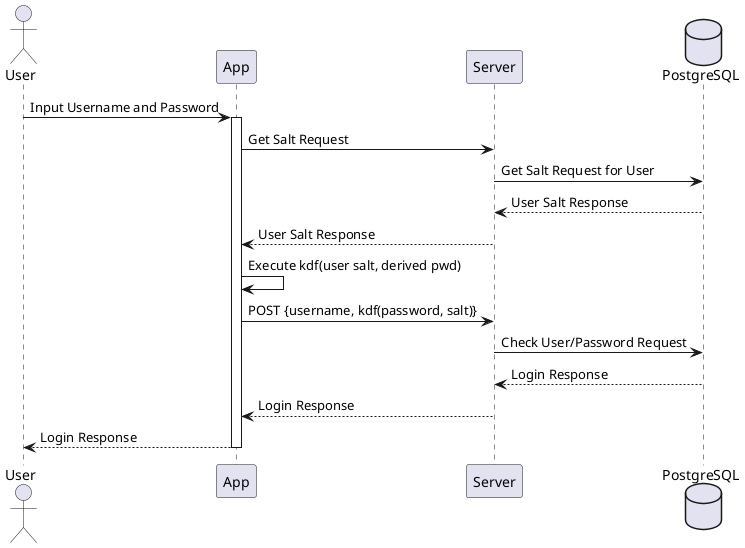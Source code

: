 @startuml Login
actor User
participant App
participant Server
database PostgreSQL

' TODO: Add when it returns download file info to the user
User -> App: Input Username and Password
activate App
App -> Server: Get Salt Request
Server -> PostgreSQL: Get Salt Request for User
Server <-- PostgreSQL: User Salt Response
App <-- Server: User Salt Response
App -> App: Execute kdf(user salt, derived pwd)
App -> Server: POST {username, kdf(password, salt)}
Server -> PostgreSQL: Check User/Password Request
Server <-- PostgreSQL: Login Response
App <-- Server: Login Response
User <-- App: Login Response
deactivate App
@enduml